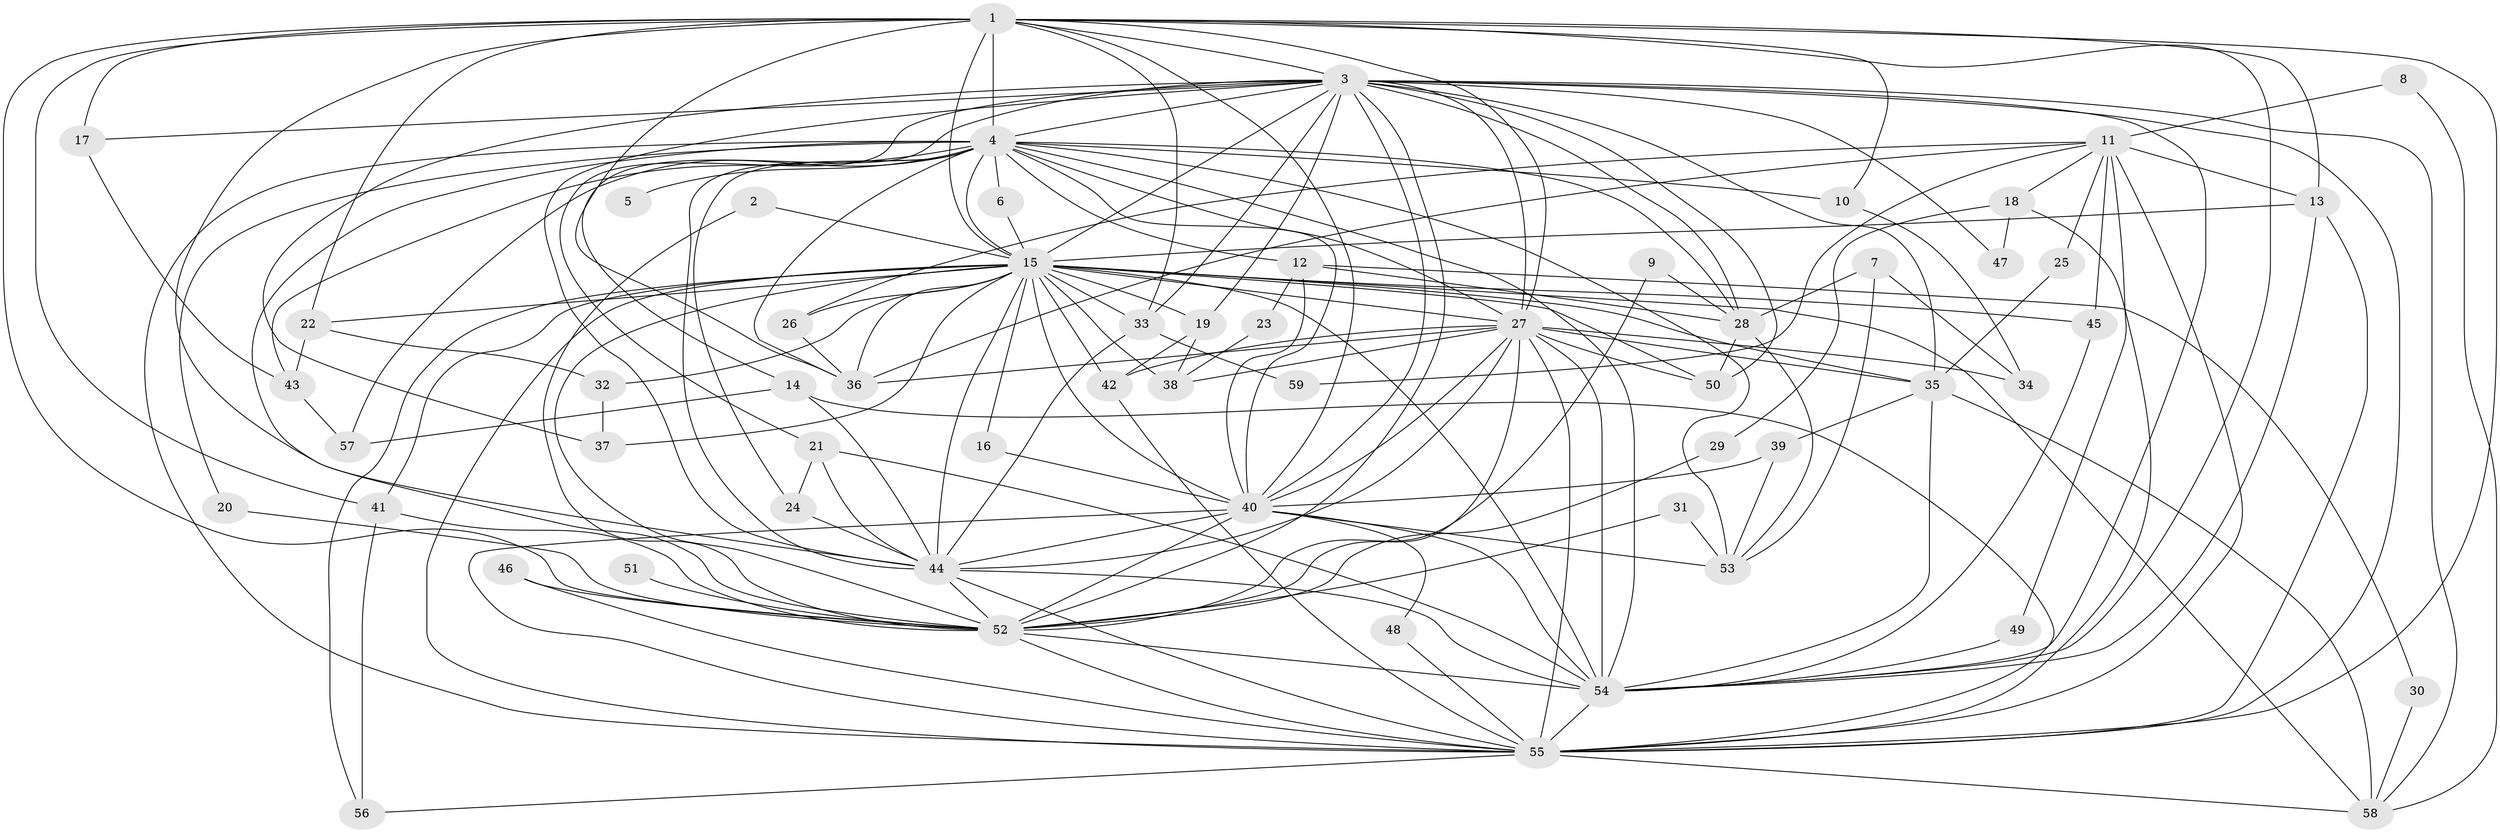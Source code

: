 // original degree distribution, {38: 0.008547008547008548, 23: 0.008547008547008548, 17: 0.02564102564102564, 20: 0.008547008547008548, 19: 0.008547008547008548, 21: 0.008547008547008548, 24: 0.017094017094017096, 5: 0.05128205128205128, 2: 0.5641025641025641, 4: 0.05128205128205128, 7: 0.017094017094017096, 3: 0.20512820512820512, 8: 0.008547008547008548, 12: 0.008547008547008548, 6: 0.008547008547008548}
// Generated by graph-tools (version 1.1) at 2025/01/03/09/25 03:01:23]
// undirected, 59 vertices, 171 edges
graph export_dot {
graph [start="1"]
  node [color=gray90,style=filled];
  1;
  2;
  3;
  4;
  5;
  6;
  7;
  8;
  9;
  10;
  11;
  12;
  13;
  14;
  15;
  16;
  17;
  18;
  19;
  20;
  21;
  22;
  23;
  24;
  25;
  26;
  27;
  28;
  29;
  30;
  31;
  32;
  33;
  34;
  35;
  36;
  37;
  38;
  39;
  40;
  41;
  42;
  43;
  44;
  45;
  46;
  47;
  48;
  49;
  50;
  51;
  52;
  53;
  54;
  55;
  56;
  57;
  58;
  59;
  1 -- 3 [weight=2.0];
  1 -- 4 [weight=1.0];
  1 -- 10 [weight=1.0];
  1 -- 13 [weight=1.0];
  1 -- 15 [weight=2.0];
  1 -- 17 [weight=1.0];
  1 -- 22 [weight=1.0];
  1 -- 27 [weight=1.0];
  1 -- 33 [weight=1.0];
  1 -- 36 [weight=1.0];
  1 -- 40 [weight=1.0];
  1 -- 41 [weight=1.0];
  1 -- 44 [weight=3.0];
  1 -- 52 [weight=1.0];
  1 -- 54 [weight=1.0];
  1 -- 55 [weight=2.0];
  2 -- 15 [weight=1.0];
  2 -- 52 [weight=1.0];
  3 -- 4 [weight=2.0];
  3 -- 14 [weight=1.0];
  3 -- 15 [weight=2.0];
  3 -- 17 [weight=1.0];
  3 -- 19 [weight=1.0];
  3 -- 21 [weight=1.0];
  3 -- 27 [weight=1.0];
  3 -- 28 [weight=1.0];
  3 -- 33 [weight=1.0];
  3 -- 35 [weight=1.0];
  3 -- 37 [weight=1.0];
  3 -- 40 [weight=2.0];
  3 -- 44 [weight=1.0];
  3 -- 47 [weight=1.0];
  3 -- 50 [weight=1.0];
  3 -- 52 [weight=1.0];
  3 -- 54 [weight=1.0];
  3 -- 55 [weight=1.0];
  3 -- 58 [weight=1.0];
  4 -- 5 [weight=1.0];
  4 -- 6 [weight=1.0];
  4 -- 10 [weight=1.0];
  4 -- 12 [weight=1.0];
  4 -- 15 [weight=2.0];
  4 -- 20 [weight=1.0];
  4 -- 24 [weight=1.0];
  4 -- 27 [weight=1.0];
  4 -- 28 [weight=2.0];
  4 -- 36 [weight=1.0];
  4 -- 40 [weight=1.0];
  4 -- 43 [weight=1.0];
  4 -- 44 [weight=1.0];
  4 -- 52 [weight=1.0];
  4 -- 53 [weight=1.0];
  4 -- 54 [weight=1.0];
  4 -- 55 [weight=1.0];
  4 -- 57 [weight=1.0];
  6 -- 15 [weight=1.0];
  7 -- 28 [weight=1.0];
  7 -- 34 [weight=1.0];
  7 -- 53 [weight=1.0];
  8 -- 11 [weight=1.0];
  8 -- 58 [weight=1.0];
  9 -- 28 [weight=1.0];
  9 -- 52 [weight=1.0];
  10 -- 34 [weight=1.0];
  11 -- 13 [weight=1.0];
  11 -- 18 [weight=1.0];
  11 -- 25 [weight=1.0];
  11 -- 26 [weight=1.0];
  11 -- 36 [weight=1.0];
  11 -- 45 [weight=1.0];
  11 -- 49 [weight=1.0];
  11 -- 55 [weight=2.0];
  11 -- 59 [weight=1.0];
  12 -- 23 [weight=1.0];
  12 -- 28 [weight=1.0];
  12 -- 30 [weight=1.0];
  12 -- 40 [weight=1.0];
  13 -- 15 [weight=1.0];
  13 -- 54 [weight=1.0];
  13 -- 55 [weight=1.0];
  14 -- 44 [weight=1.0];
  14 -- 55 [weight=1.0];
  14 -- 57 [weight=1.0];
  15 -- 16 [weight=1.0];
  15 -- 19 [weight=1.0];
  15 -- 22 [weight=1.0];
  15 -- 26 [weight=1.0];
  15 -- 27 [weight=1.0];
  15 -- 32 [weight=2.0];
  15 -- 33 [weight=1.0];
  15 -- 35 [weight=1.0];
  15 -- 36 [weight=1.0];
  15 -- 37 [weight=1.0];
  15 -- 38 [weight=2.0];
  15 -- 40 [weight=1.0];
  15 -- 41 [weight=1.0];
  15 -- 42 [weight=2.0];
  15 -- 44 [weight=1.0];
  15 -- 45 [weight=1.0];
  15 -- 50 [weight=1.0];
  15 -- 52 [weight=2.0];
  15 -- 54 [weight=2.0];
  15 -- 55 [weight=2.0];
  15 -- 56 [weight=1.0];
  15 -- 58 [weight=2.0];
  16 -- 40 [weight=1.0];
  17 -- 43 [weight=1.0];
  18 -- 29 [weight=1.0];
  18 -- 47 [weight=1.0];
  18 -- 55 [weight=1.0];
  19 -- 38 [weight=1.0];
  19 -- 42 [weight=1.0];
  20 -- 52 [weight=1.0];
  21 -- 24 [weight=1.0];
  21 -- 44 [weight=1.0];
  21 -- 54 [weight=1.0];
  22 -- 32 [weight=1.0];
  22 -- 43 [weight=1.0];
  23 -- 38 [weight=1.0];
  24 -- 44 [weight=1.0];
  25 -- 35 [weight=1.0];
  26 -- 36 [weight=1.0];
  27 -- 34 [weight=1.0];
  27 -- 35 [weight=1.0];
  27 -- 36 [weight=1.0];
  27 -- 38 [weight=1.0];
  27 -- 40 [weight=1.0];
  27 -- 42 [weight=1.0];
  27 -- 44 [weight=1.0];
  27 -- 50 [weight=1.0];
  27 -- 52 [weight=1.0];
  27 -- 54 [weight=2.0];
  27 -- 55 [weight=2.0];
  28 -- 50 [weight=1.0];
  28 -- 53 [weight=1.0];
  29 -- 52 [weight=1.0];
  30 -- 58 [weight=1.0];
  31 -- 52 [weight=1.0];
  31 -- 53 [weight=1.0];
  32 -- 37 [weight=1.0];
  33 -- 44 [weight=2.0];
  33 -- 59 [weight=1.0];
  35 -- 39 [weight=1.0];
  35 -- 54 [weight=1.0];
  35 -- 58 [weight=1.0];
  39 -- 40 [weight=1.0];
  39 -- 53 [weight=1.0];
  40 -- 44 [weight=1.0];
  40 -- 48 [weight=1.0];
  40 -- 52 [weight=3.0];
  40 -- 53 [weight=2.0];
  40 -- 54 [weight=1.0];
  40 -- 55 [weight=2.0];
  41 -- 52 [weight=1.0];
  41 -- 56 [weight=1.0];
  42 -- 55 [weight=1.0];
  43 -- 57 [weight=1.0];
  44 -- 52 [weight=1.0];
  44 -- 54 [weight=2.0];
  44 -- 55 [weight=1.0];
  45 -- 54 [weight=1.0];
  46 -- 52 [weight=1.0];
  46 -- 55 [weight=1.0];
  48 -- 55 [weight=1.0];
  49 -- 54 [weight=1.0];
  51 -- 52 [weight=1.0];
  52 -- 54 [weight=1.0];
  52 -- 55 [weight=1.0];
  54 -- 55 [weight=1.0];
  55 -- 56 [weight=1.0];
  55 -- 58 [weight=1.0];
}

